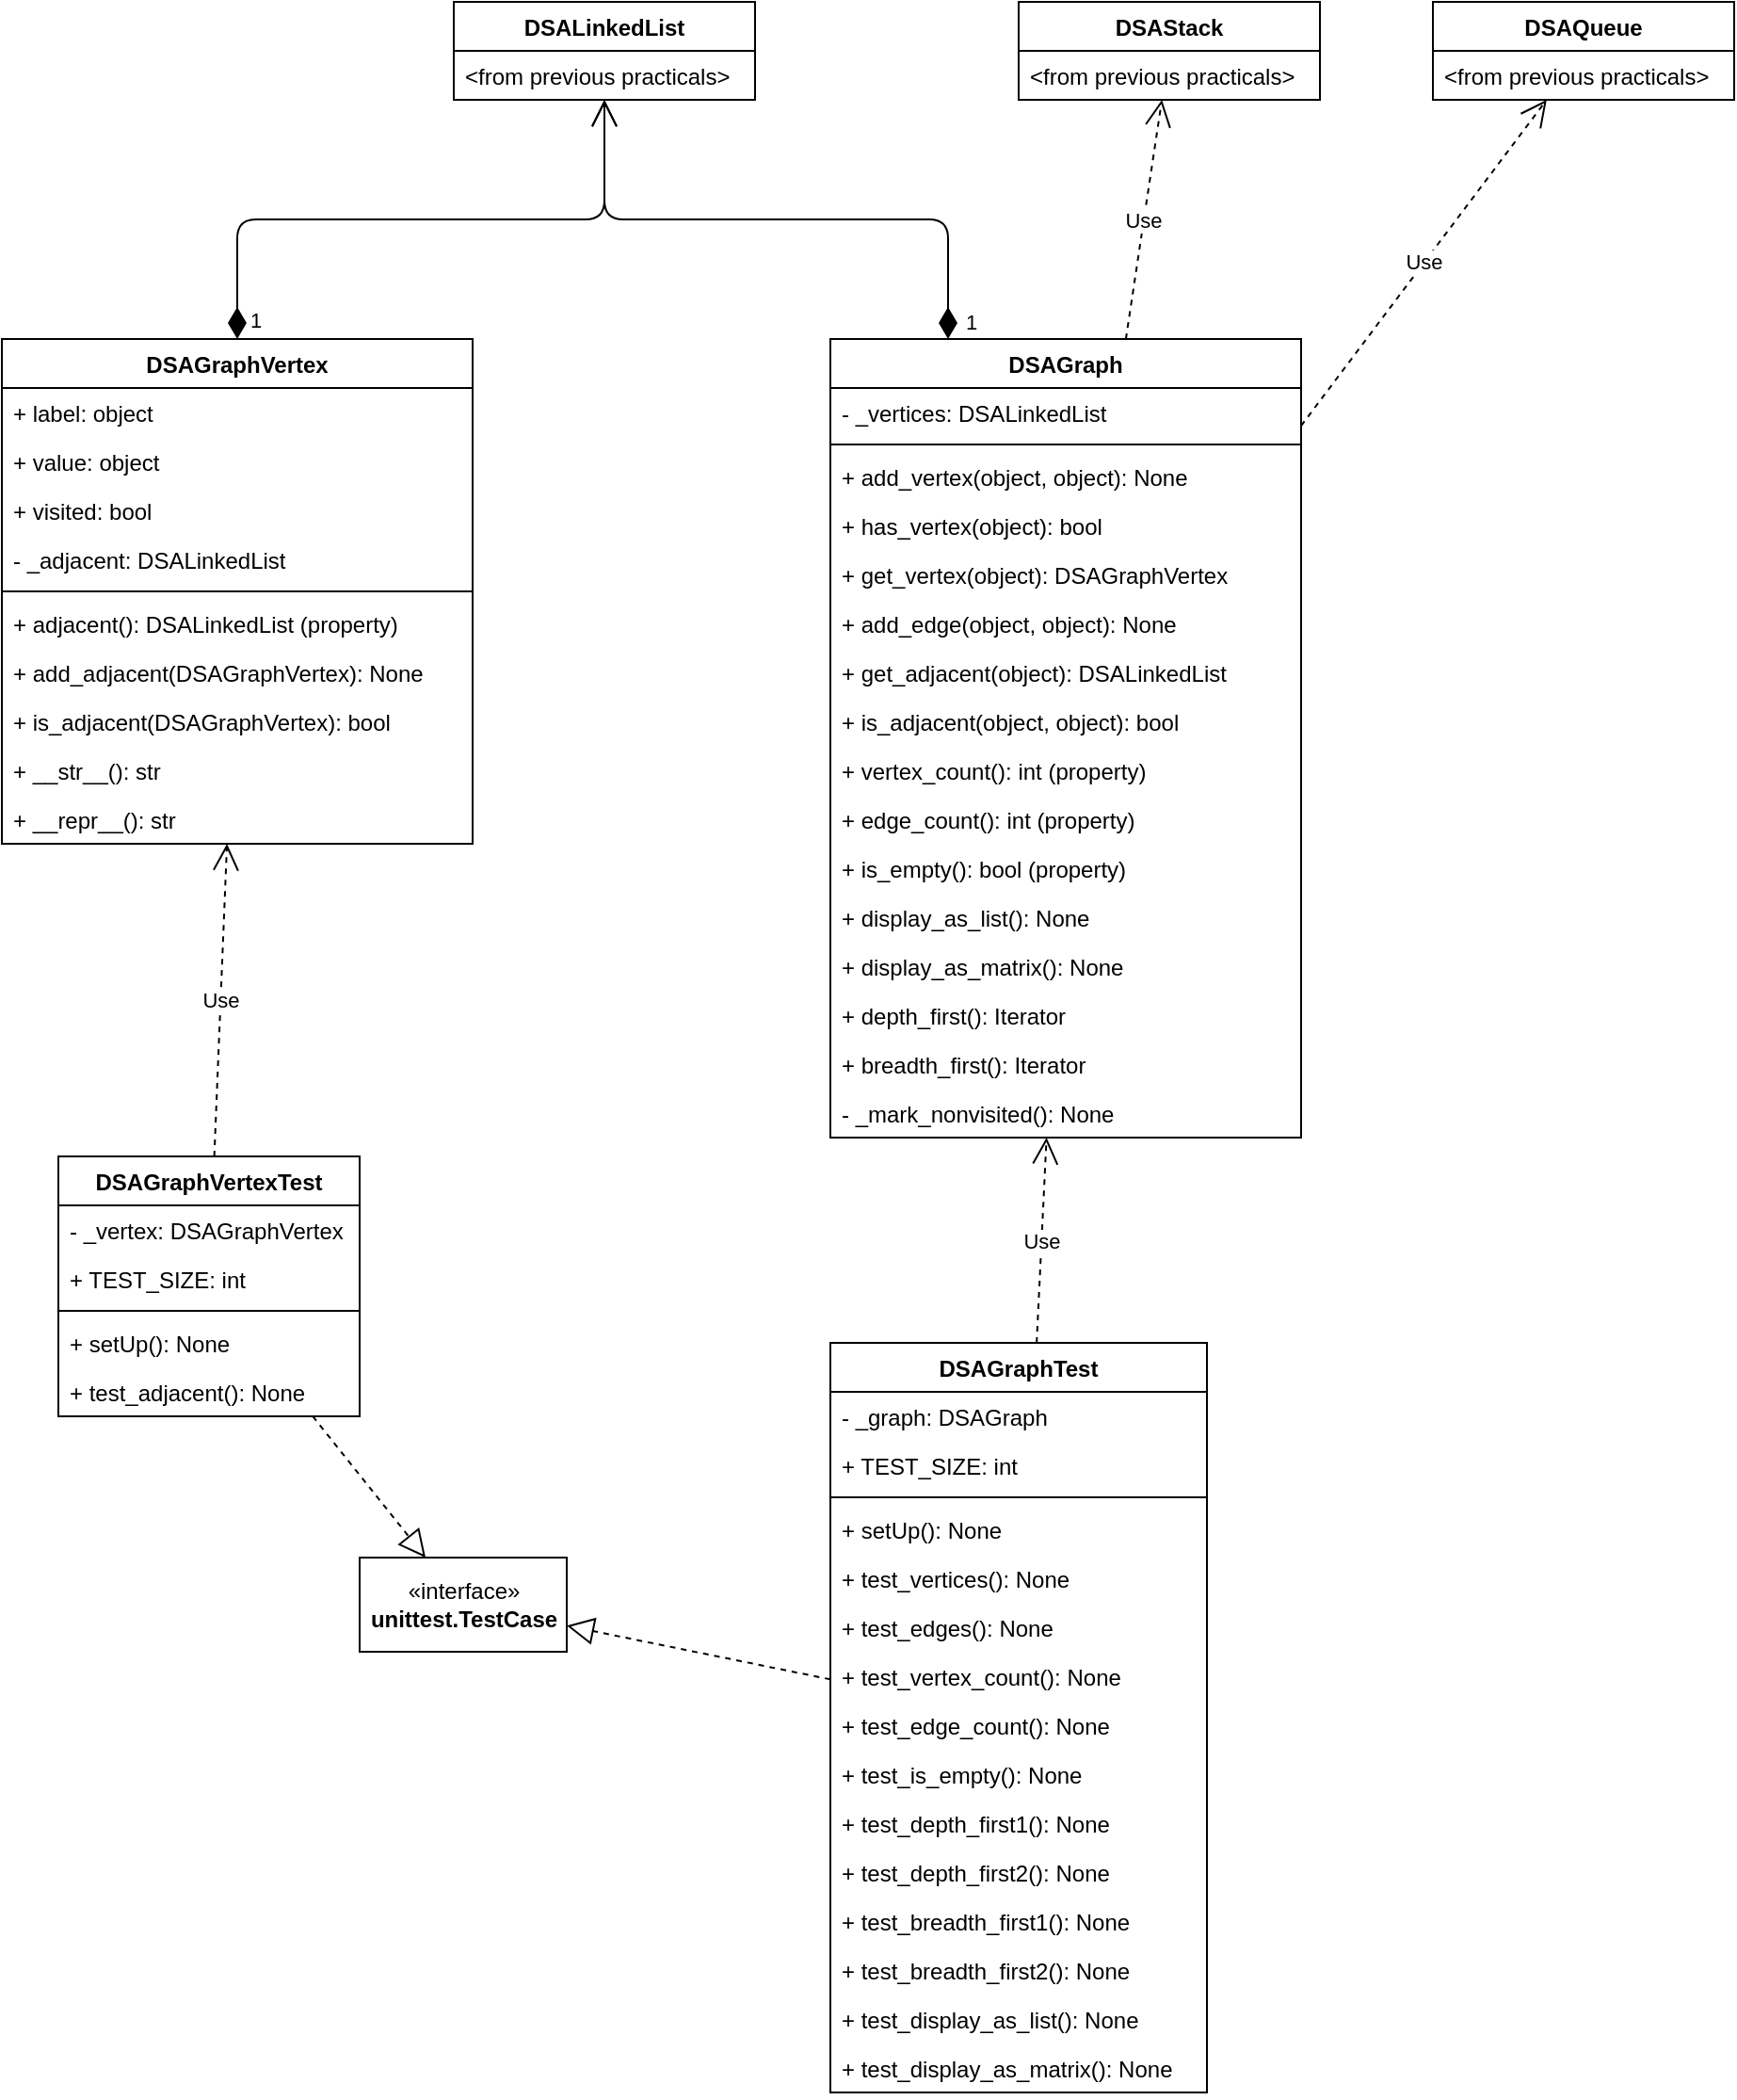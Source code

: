 <mxfile pages="1" version="11.2.8" type="device"><diagram id="qpqA-sJsl4YtewrL_Fn8" name="Page-1"><mxGraphModel dx="1422" dy="762" grid="1" gridSize="10" guides="1" tooltips="1" connect="1" arrows="1" fold="1" page="1" pageScale="1" pageWidth="1169" pageHeight="1654" math="0" shadow="0"><root><mxCell id="0"/><mxCell id="1" parent="0"/><mxCell id="rgTWz6OwyTQkIcWqFSW5-1" value="DSAGraphVertex" style="swimlane;fontStyle=1;align=center;verticalAlign=top;childLayout=stackLayout;horizontal=1;startSize=26;horizontalStack=0;resizeParent=1;resizeParentMax=0;resizeLast=0;collapsible=1;marginBottom=0;" parent="1" vertex="1"><mxGeometry x="40" y="216" width="250" height="268" as="geometry"/></mxCell><mxCell id="rgTWz6OwyTQkIcWqFSW5-2" value="+ label: object" style="text;strokeColor=none;fillColor=none;align=left;verticalAlign=top;spacingLeft=4;spacingRight=4;overflow=hidden;rotatable=0;points=[[0,0.5],[1,0.5]];portConstraint=eastwest;" parent="rgTWz6OwyTQkIcWqFSW5-1" vertex="1"><mxGeometry y="26" width="250" height="26" as="geometry"/></mxCell><mxCell id="rgTWz6OwyTQkIcWqFSW5-5" value="+ value: object" style="text;strokeColor=none;fillColor=none;align=left;verticalAlign=top;spacingLeft=4;spacingRight=4;overflow=hidden;rotatable=0;points=[[0,0.5],[1,0.5]];portConstraint=eastwest;" parent="rgTWz6OwyTQkIcWqFSW5-1" vertex="1"><mxGeometry y="52" width="250" height="26" as="geometry"/></mxCell><mxCell id="rgTWz6OwyTQkIcWqFSW5-6" value="+ visited: bool" style="text;strokeColor=none;fillColor=none;align=left;verticalAlign=top;spacingLeft=4;spacingRight=4;overflow=hidden;rotatable=0;points=[[0,0.5],[1,0.5]];portConstraint=eastwest;" parent="rgTWz6OwyTQkIcWqFSW5-1" vertex="1"><mxGeometry y="78" width="250" height="26" as="geometry"/></mxCell><mxCell id="rgTWz6OwyTQkIcWqFSW5-8" value="- _adjacent: DSALinkedList" style="text;strokeColor=none;fillColor=none;align=left;verticalAlign=top;spacingLeft=4;spacingRight=4;overflow=hidden;rotatable=0;points=[[0,0.5],[1,0.5]];portConstraint=eastwest;" parent="rgTWz6OwyTQkIcWqFSW5-1" vertex="1"><mxGeometry y="104" width="250" height="26" as="geometry"/></mxCell><mxCell id="rgTWz6OwyTQkIcWqFSW5-3" value="" style="line;strokeWidth=1;fillColor=none;align=left;verticalAlign=middle;spacingTop=-1;spacingLeft=3;spacingRight=3;rotatable=0;labelPosition=right;points=[];portConstraint=eastwest;" parent="rgTWz6OwyTQkIcWqFSW5-1" vertex="1"><mxGeometry y="130" width="250" height="8" as="geometry"/></mxCell><mxCell id="rgTWz6OwyTQkIcWqFSW5-12" value="+ adjacent(): DSALinkedList (property)" style="text;strokeColor=none;fillColor=none;align=left;verticalAlign=top;spacingLeft=4;spacingRight=4;overflow=hidden;rotatable=0;points=[[0,0.5],[1,0.5]];portConstraint=eastwest;" parent="rgTWz6OwyTQkIcWqFSW5-1" vertex="1"><mxGeometry y="138" width="250" height="26" as="geometry"/></mxCell><mxCell id="rgTWz6OwyTQkIcWqFSW5-4" value="+ add_adjacent(DSAGraphVertex): None" style="text;strokeColor=none;fillColor=none;align=left;verticalAlign=top;spacingLeft=4;spacingRight=4;overflow=hidden;rotatable=0;points=[[0,0.5],[1,0.5]];portConstraint=eastwest;" parent="rgTWz6OwyTQkIcWqFSW5-1" vertex="1"><mxGeometry y="164" width="250" height="26" as="geometry"/></mxCell><mxCell id="rgTWz6OwyTQkIcWqFSW5-9" value="+ is_adjacent(DSAGraphVertex): bool" style="text;strokeColor=none;fillColor=none;align=left;verticalAlign=top;spacingLeft=4;spacingRight=4;overflow=hidden;rotatable=0;points=[[0,0.5],[1,0.5]];portConstraint=eastwest;" parent="rgTWz6OwyTQkIcWqFSW5-1" vertex="1"><mxGeometry y="190" width="250" height="26" as="geometry"/></mxCell><mxCell id="rgTWz6OwyTQkIcWqFSW5-10" value="+ __str__(): str" style="text;strokeColor=none;fillColor=none;align=left;verticalAlign=top;spacingLeft=4;spacingRight=4;overflow=hidden;rotatable=0;points=[[0,0.5],[1,0.5]];portConstraint=eastwest;" parent="rgTWz6OwyTQkIcWqFSW5-1" vertex="1"><mxGeometry y="216" width="250" height="26" as="geometry"/></mxCell><mxCell id="rgTWz6OwyTQkIcWqFSW5-11" value="+ __repr__(): str" style="text;strokeColor=none;fillColor=none;align=left;verticalAlign=top;spacingLeft=4;spacingRight=4;overflow=hidden;rotatable=0;points=[[0,0.5],[1,0.5]];portConstraint=eastwest;" parent="rgTWz6OwyTQkIcWqFSW5-1" vertex="1"><mxGeometry y="242" width="250" height="26" as="geometry"/></mxCell><mxCell id="rgTWz6OwyTQkIcWqFSW5-13" value="DSALinkedList" style="swimlane;fontStyle=1;align=center;verticalAlign=top;childLayout=stackLayout;horizontal=1;startSize=26;horizontalStack=0;resizeParent=1;resizeParentMax=0;resizeLast=0;collapsible=1;marginBottom=0;" parent="1" vertex="1"><mxGeometry x="280" y="37" width="160" height="52" as="geometry"/></mxCell><mxCell id="rgTWz6OwyTQkIcWqFSW5-14" value="&lt;from previous practicals&gt;" style="text;strokeColor=none;fillColor=none;align=left;verticalAlign=top;spacingLeft=4;spacingRight=4;overflow=hidden;rotatable=0;points=[[0,0.5],[1,0.5]];portConstraint=eastwest;" parent="rgTWz6OwyTQkIcWqFSW5-13" vertex="1"><mxGeometry y="26" width="160" height="26" as="geometry"/></mxCell><mxCell id="rgTWz6OwyTQkIcWqFSW5-17" value="DSAQueue" style="swimlane;fontStyle=1;align=center;verticalAlign=top;childLayout=stackLayout;horizontal=1;startSize=26;horizontalStack=0;resizeParent=1;resizeParentMax=0;resizeLast=0;collapsible=1;marginBottom=0;" parent="1" vertex="1"><mxGeometry x="800" y="37" width="160" height="52" as="geometry"/></mxCell><mxCell id="rgTWz6OwyTQkIcWqFSW5-18" value="&lt;from previous practicals&gt;" style="text;strokeColor=none;fillColor=none;align=left;verticalAlign=top;spacingLeft=4;spacingRight=4;overflow=hidden;rotatable=0;points=[[0,0.5],[1,0.5]];portConstraint=eastwest;" parent="rgTWz6OwyTQkIcWqFSW5-17" vertex="1"><mxGeometry y="26" width="160" height="26" as="geometry"/></mxCell><mxCell id="rgTWz6OwyTQkIcWqFSW5-19" value="DSAStack" style="swimlane;fontStyle=1;align=center;verticalAlign=top;childLayout=stackLayout;horizontal=1;startSize=26;horizontalStack=0;resizeParent=1;resizeParentMax=0;resizeLast=0;collapsible=1;marginBottom=0;" parent="1" vertex="1"><mxGeometry x="580" y="37" width="160" height="52" as="geometry"/></mxCell><mxCell id="rgTWz6OwyTQkIcWqFSW5-20" value="&lt;from previous practicals&gt;" style="text;strokeColor=none;fillColor=none;align=left;verticalAlign=top;spacingLeft=4;spacingRight=4;overflow=hidden;rotatable=0;points=[[0,0.5],[1,0.5]];portConstraint=eastwest;" parent="rgTWz6OwyTQkIcWqFSW5-19" vertex="1"><mxGeometry y="26" width="160" height="26" as="geometry"/></mxCell><mxCell id="rgTWz6OwyTQkIcWqFSW5-25" value="DSAGraph" style="swimlane;fontStyle=1;align=center;verticalAlign=top;childLayout=stackLayout;horizontal=1;startSize=26;horizontalStack=0;resizeParent=1;resizeParentMax=0;resizeLast=0;collapsible=1;marginBottom=0;" parent="1" vertex="1"><mxGeometry x="480" y="216" width="250" height="424" as="geometry"/></mxCell><mxCell id="rgTWz6OwyTQkIcWqFSW5-26" value="- _vertices: DSALinkedList" style="text;strokeColor=none;fillColor=none;align=left;verticalAlign=top;spacingLeft=4;spacingRight=4;overflow=hidden;rotatable=0;points=[[0,0.5],[1,0.5]];portConstraint=eastwest;" parent="rgTWz6OwyTQkIcWqFSW5-25" vertex="1"><mxGeometry y="26" width="250" height="26" as="geometry"/></mxCell><mxCell id="rgTWz6OwyTQkIcWqFSW5-27" value="" style="line;strokeWidth=1;fillColor=none;align=left;verticalAlign=middle;spacingTop=-1;spacingLeft=3;spacingRight=3;rotatable=0;labelPosition=right;points=[];portConstraint=eastwest;" parent="rgTWz6OwyTQkIcWqFSW5-25" vertex="1"><mxGeometry y="52" width="250" height="8" as="geometry"/></mxCell><mxCell id="rgTWz6OwyTQkIcWqFSW5-28" value="+ add_vertex(object, object): None" style="text;strokeColor=none;fillColor=none;align=left;verticalAlign=top;spacingLeft=4;spacingRight=4;overflow=hidden;rotatable=0;points=[[0,0.5],[1,0.5]];portConstraint=eastwest;" parent="rgTWz6OwyTQkIcWqFSW5-25" vertex="1"><mxGeometry y="60" width="250" height="26" as="geometry"/></mxCell><mxCell id="rgTWz6OwyTQkIcWqFSW5-29" value="+ has_vertex(object): bool" style="text;strokeColor=none;fillColor=none;align=left;verticalAlign=top;spacingLeft=4;spacingRight=4;overflow=hidden;rotatable=0;points=[[0,0.5],[1,0.5]];portConstraint=eastwest;" parent="rgTWz6OwyTQkIcWqFSW5-25" vertex="1"><mxGeometry y="86" width="250" height="26" as="geometry"/></mxCell><mxCell id="rgTWz6OwyTQkIcWqFSW5-30" value="+ get_vertex(object): DSAGraphVertex" style="text;strokeColor=none;fillColor=none;align=left;verticalAlign=top;spacingLeft=4;spacingRight=4;overflow=hidden;rotatable=0;points=[[0,0.5],[1,0.5]];portConstraint=eastwest;" parent="rgTWz6OwyTQkIcWqFSW5-25" vertex="1"><mxGeometry y="112" width="250" height="26" as="geometry"/></mxCell><mxCell id="rgTWz6OwyTQkIcWqFSW5-31" value="+ add_edge(object, object): None" style="text;strokeColor=none;fillColor=none;align=left;verticalAlign=top;spacingLeft=4;spacingRight=4;overflow=hidden;rotatable=0;points=[[0,0.5],[1,0.5]];portConstraint=eastwest;" parent="rgTWz6OwyTQkIcWqFSW5-25" vertex="1"><mxGeometry y="138" width="250" height="26" as="geometry"/></mxCell><mxCell id="rgTWz6OwyTQkIcWqFSW5-32" value="+ get_adjacent(object): DSALinkedList" style="text;strokeColor=none;fillColor=none;align=left;verticalAlign=top;spacingLeft=4;spacingRight=4;overflow=hidden;rotatable=0;points=[[0,0.5],[1,0.5]];portConstraint=eastwest;" parent="rgTWz6OwyTQkIcWqFSW5-25" vertex="1"><mxGeometry y="164" width="250" height="26" as="geometry"/></mxCell><mxCell id="rgTWz6OwyTQkIcWqFSW5-33" value="+ is_adjacent(object, object): bool" style="text;strokeColor=none;fillColor=none;align=left;verticalAlign=top;spacingLeft=4;spacingRight=4;overflow=hidden;rotatable=0;points=[[0,0.5],[1,0.5]];portConstraint=eastwest;" parent="rgTWz6OwyTQkIcWqFSW5-25" vertex="1"><mxGeometry y="190" width="250" height="26" as="geometry"/></mxCell><mxCell id="rgTWz6OwyTQkIcWqFSW5-34" value="+ vertex_count(): int (property)" style="text;strokeColor=none;fillColor=none;align=left;verticalAlign=top;spacingLeft=4;spacingRight=4;overflow=hidden;rotatable=0;points=[[0,0.5],[1,0.5]];portConstraint=eastwest;" parent="rgTWz6OwyTQkIcWqFSW5-25" vertex="1"><mxGeometry y="216" width="250" height="26" as="geometry"/></mxCell><mxCell id="rgTWz6OwyTQkIcWqFSW5-35" value="+ edge_count(): int (property)" style="text;strokeColor=none;fillColor=none;align=left;verticalAlign=top;spacingLeft=4;spacingRight=4;overflow=hidden;rotatable=0;points=[[0,0.5],[1,0.5]];portConstraint=eastwest;" parent="rgTWz6OwyTQkIcWqFSW5-25" vertex="1"><mxGeometry y="242" width="250" height="26" as="geometry"/></mxCell><mxCell id="H5cdKa2NXZDfyeHN6l3v-3" value="+ is_empty(): bool (property)" style="text;strokeColor=none;fillColor=none;align=left;verticalAlign=top;spacingLeft=4;spacingRight=4;overflow=hidden;rotatable=0;points=[[0,0.5],[1,0.5]];portConstraint=eastwest;" vertex="1" parent="rgTWz6OwyTQkIcWqFSW5-25"><mxGeometry y="268" width="250" height="26" as="geometry"/></mxCell><mxCell id="rgTWz6OwyTQkIcWqFSW5-36" value="+ display_as_list(): None" style="text;strokeColor=none;fillColor=none;align=left;verticalAlign=top;spacingLeft=4;spacingRight=4;overflow=hidden;rotatable=0;points=[[0,0.5],[1,0.5]];portConstraint=eastwest;" parent="rgTWz6OwyTQkIcWqFSW5-25" vertex="1"><mxGeometry y="294" width="250" height="26" as="geometry"/></mxCell><mxCell id="rgTWz6OwyTQkIcWqFSW5-37" value="+ display_as_matrix(): None" style="text;strokeColor=none;fillColor=none;align=left;verticalAlign=top;spacingLeft=4;spacingRight=4;overflow=hidden;rotatable=0;points=[[0,0.5],[1,0.5]];portConstraint=eastwest;" parent="rgTWz6OwyTQkIcWqFSW5-25" vertex="1"><mxGeometry y="320" width="250" height="26" as="geometry"/></mxCell><mxCell id="rgTWz6OwyTQkIcWqFSW5-38" value="+ depth_first(): Iterator" style="text;strokeColor=none;fillColor=none;align=left;verticalAlign=top;spacingLeft=4;spacingRight=4;overflow=hidden;rotatable=0;points=[[0,0.5],[1,0.5]];portConstraint=eastwest;" parent="rgTWz6OwyTQkIcWqFSW5-25" vertex="1"><mxGeometry y="346" width="250" height="26" as="geometry"/></mxCell><mxCell id="rgTWz6OwyTQkIcWqFSW5-39" value="+ breadth_first(): Iterator" style="text;strokeColor=none;fillColor=none;align=left;verticalAlign=top;spacingLeft=4;spacingRight=4;overflow=hidden;rotatable=0;points=[[0,0.5],[1,0.5]];portConstraint=eastwest;" parent="rgTWz6OwyTQkIcWqFSW5-25" vertex="1"><mxGeometry y="372" width="250" height="26" as="geometry"/></mxCell><mxCell id="rgTWz6OwyTQkIcWqFSW5-40" value="- _mark_nonvisited(): None" style="text;strokeColor=none;fillColor=none;align=left;verticalAlign=top;spacingLeft=4;spacingRight=4;overflow=hidden;rotatable=0;points=[[0,0.5],[1,0.5]];portConstraint=eastwest;" parent="rgTWz6OwyTQkIcWqFSW5-25" vertex="1"><mxGeometry y="398" width="250" height="26" as="geometry"/></mxCell><mxCell id="rgTWz6OwyTQkIcWqFSW5-41" value="1" style="endArrow=open;html=1;endSize=12;startArrow=diamondThin;startSize=14;startFill=1;edgeStyle=orthogonalEdgeStyle;align=left;verticalAlign=bottom;" parent="1" source="rgTWz6OwyTQkIcWqFSW5-1" target="rgTWz6OwyTQkIcWqFSW5-13" edge="1"><mxGeometry x="-0.576" y="-62" relative="1" as="geometry"><mxPoint x="40" y="635" as="sourcePoint"/><mxPoint x="200" y="635" as="targetPoint"/><mxPoint as="offset"/></mxGeometry></mxCell><mxCell id="rgTWz6OwyTQkIcWqFSW5-42" value="1" style="endArrow=open;html=1;endSize=12;startArrow=diamondThin;startSize=14;startFill=1;edgeStyle=orthogonalEdgeStyle;align=left;verticalAlign=bottom;exitX=0.25;exitY=0;exitDx=0;exitDy=0;" parent="1" source="rgTWz6OwyTQkIcWqFSW5-25" target="rgTWz6OwyTQkIcWqFSW5-13" edge="1"><mxGeometry x="-0.591" y="64" relative="1" as="geometry"><mxPoint x="40" y="635" as="sourcePoint"/><mxPoint x="200" y="635" as="targetPoint"/><mxPoint x="7" y="-1" as="offset"/></mxGeometry></mxCell><mxCell id="rgTWz6OwyTQkIcWqFSW5-43" value="Use" style="endArrow=open;endSize=12;dashed=1;html=1;" parent="1" source="rgTWz6OwyTQkIcWqFSW5-25" target="rgTWz6OwyTQkIcWqFSW5-19" edge="1"><mxGeometry width="160" relative="1" as="geometry"><mxPoint x="40" y="635" as="sourcePoint"/><mxPoint x="200" y="635" as="targetPoint"/></mxGeometry></mxCell><mxCell id="rgTWz6OwyTQkIcWqFSW5-44" value="Use" style="endArrow=open;endSize=12;dashed=1;html=1;" parent="1" source="rgTWz6OwyTQkIcWqFSW5-25" target="rgTWz6OwyTQkIcWqFSW5-17" edge="1"><mxGeometry width="160" relative="1" as="geometry"><mxPoint x="40" y="635" as="sourcePoint"/><mxPoint x="200" y="635" as="targetPoint"/></mxGeometry></mxCell><mxCell id="rgTWz6OwyTQkIcWqFSW5-45" value="DSAGraphVertexTest" style="swimlane;fontStyle=1;align=center;verticalAlign=top;childLayout=stackLayout;horizontal=1;startSize=26;horizontalStack=0;resizeParent=1;resizeParentMax=0;resizeLast=0;collapsible=1;marginBottom=0;" parent="1" vertex="1"><mxGeometry x="70" y="650" width="160" height="138" as="geometry"/></mxCell><mxCell id="rgTWz6OwyTQkIcWqFSW5-46" value="- _vertex: DSAGraphVertex" style="text;strokeColor=none;fillColor=none;align=left;verticalAlign=top;spacingLeft=4;spacingRight=4;overflow=hidden;rotatable=0;points=[[0,0.5],[1,0.5]];portConstraint=eastwest;" parent="rgTWz6OwyTQkIcWqFSW5-45" vertex="1"><mxGeometry y="26" width="160" height="26" as="geometry"/></mxCell><mxCell id="rgTWz6OwyTQkIcWqFSW5-70" value="+ TEST_SIZE: int" style="text;strokeColor=none;fillColor=none;align=left;verticalAlign=top;spacingLeft=4;spacingRight=4;overflow=hidden;rotatable=0;points=[[0,0.5],[1,0.5]];portConstraint=eastwest;" parent="rgTWz6OwyTQkIcWqFSW5-45" vertex="1"><mxGeometry y="52" width="160" height="26" as="geometry"/></mxCell><mxCell id="rgTWz6OwyTQkIcWqFSW5-47" value="" style="line;strokeWidth=1;fillColor=none;align=left;verticalAlign=middle;spacingTop=-1;spacingLeft=3;spacingRight=3;rotatable=0;labelPosition=right;points=[];portConstraint=eastwest;" parent="rgTWz6OwyTQkIcWqFSW5-45" vertex="1"><mxGeometry y="78" width="160" height="8" as="geometry"/></mxCell><mxCell id="rgTWz6OwyTQkIcWqFSW5-48" value="+ setUp(): None" style="text;strokeColor=none;fillColor=none;align=left;verticalAlign=top;spacingLeft=4;spacingRight=4;overflow=hidden;rotatable=0;points=[[0,0.5],[1,0.5]];portConstraint=eastwest;" parent="rgTWz6OwyTQkIcWqFSW5-45" vertex="1"><mxGeometry y="86" width="160" height="26" as="geometry"/></mxCell><mxCell id="rgTWz6OwyTQkIcWqFSW5-50" value="+ test_adjacent(): None" style="text;strokeColor=none;fillColor=none;align=left;verticalAlign=top;spacingLeft=4;spacingRight=4;overflow=hidden;rotatable=0;points=[[0,0.5],[1,0.5]];portConstraint=eastwest;" parent="rgTWz6OwyTQkIcWqFSW5-45" vertex="1"><mxGeometry y="112" width="160" height="26" as="geometry"/></mxCell><mxCell id="rgTWz6OwyTQkIcWqFSW5-49" value="«interface»&lt;br&gt;&lt;b&gt;unittest.TestCase&lt;/b&gt;" style="html=1;" parent="1" vertex="1"><mxGeometry x="230" y="863" width="110" height="50" as="geometry"/></mxCell><mxCell id="rgTWz6OwyTQkIcWqFSW5-53" value="Use" style="endArrow=open;endSize=12;dashed=1;html=1;" parent="1" source="rgTWz6OwyTQkIcWqFSW5-45" target="rgTWz6OwyTQkIcWqFSW5-1" edge="1"><mxGeometry width="160" relative="1" as="geometry"><mxPoint x="150" y="880" as="sourcePoint"/><mxPoint x="310" y="880" as="targetPoint"/></mxGeometry></mxCell><mxCell id="rgTWz6OwyTQkIcWqFSW5-54" value="DSAGraphTest" style="swimlane;fontStyle=1;align=center;verticalAlign=top;childLayout=stackLayout;horizontal=1;startSize=26;horizontalStack=0;resizeParent=1;resizeParentMax=0;resizeLast=0;collapsible=1;marginBottom=0;" parent="1" vertex="1"><mxGeometry x="480" y="749" width="200" height="398" as="geometry"/></mxCell><mxCell id="rgTWz6OwyTQkIcWqFSW5-55" value="- _graph: DSAGraph" style="text;strokeColor=none;fillColor=none;align=left;verticalAlign=top;spacingLeft=4;spacingRight=4;overflow=hidden;rotatable=0;points=[[0,0.5],[1,0.5]];portConstraint=eastwest;" parent="rgTWz6OwyTQkIcWqFSW5-54" vertex="1"><mxGeometry y="26" width="200" height="26" as="geometry"/></mxCell><mxCell id="rgTWz6OwyTQkIcWqFSW5-59" value="+ TEST_SIZE: int" style="text;strokeColor=none;fillColor=none;align=left;verticalAlign=top;spacingLeft=4;spacingRight=4;overflow=hidden;rotatable=0;points=[[0,0.5],[1,0.5]];portConstraint=eastwest;" parent="rgTWz6OwyTQkIcWqFSW5-54" vertex="1"><mxGeometry y="52" width="200" height="26" as="geometry"/></mxCell><mxCell id="rgTWz6OwyTQkIcWqFSW5-56" value="" style="line;strokeWidth=1;fillColor=none;align=left;verticalAlign=middle;spacingTop=-1;spacingLeft=3;spacingRight=3;rotatable=0;labelPosition=right;points=[];portConstraint=eastwest;" parent="rgTWz6OwyTQkIcWqFSW5-54" vertex="1"><mxGeometry y="78" width="200" height="8" as="geometry"/></mxCell><mxCell id="rgTWz6OwyTQkIcWqFSW5-57" value="+ setUp(): None" style="text;strokeColor=none;fillColor=none;align=left;verticalAlign=top;spacingLeft=4;spacingRight=4;overflow=hidden;rotatable=0;points=[[0,0.5],[1,0.5]];portConstraint=eastwest;" parent="rgTWz6OwyTQkIcWqFSW5-54" vertex="1"><mxGeometry y="86" width="200" height="26" as="geometry"/></mxCell><mxCell id="rgTWz6OwyTQkIcWqFSW5-60" value="+ test_vertices(): None" style="text;strokeColor=none;fillColor=none;align=left;verticalAlign=top;spacingLeft=4;spacingRight=4;overflow=hidden;rotatable=0;points=[[0,0.5],[1,0.5]];portConstraint=eastwest;" parent="rgTWz6OwyTQkIcWqFSW5-54" vertex="1"><mxGeometry y="112" width="200" height="26" as="geometry"/></mxCell><mxCell id="rgTWz6OwyTQkIcWqFSW5-61" value="+ test_edges(): None" style="text;strokeColor=none;fillColor=none;align=left;verticalAlign=top;spacingLeft=4;spacingRight=4;overflow=hidden;rotatable=0;points=[[0,0.5],[1,0.5]];portConstraint=eastwest;" parent="rgTWz6OwyTQkIcWqFSW5-54" vertex="1"><mxGeometry y="138" width="200" height="26" as="geometry"/></mxCell><mxCell id="rgTWz6OwyTQkIcWqFSW5-62" value="+ test_vertex_count(): None" style="text;strokeColor=none;fillColor=none;align=left;verticalAlign=top;spacingLeft=4;spacingRight=4;overflow=hidden;rotatable=0;points=[[0,0.5],[1,0.5]];portConstraint=eastwest;" parent="rgTWz6OwyTQkIcWqFSW5-54" vertex="1"><mxGeometry y="164" width="200" height="26" as="geometry"/></mxCell><mxCell id="rgTWz6OwyTQkIcWqFSW5-63" value="+ test_edge_count(): None" style="text;strokeColor=none;fillColor=none;align=left;verticalAlign=top;spacingLeft=4;spacingRight=4;overflow=hidden;rotatable=0;points=[[0,0.5],[1,0.5]];portConstraint=eastwest;" parent="rgTWz6OwyTQkIcWqFSW5-54" vertex="1"><mxGeometry y="190" width="200" height="26" as="geometry"/></mxCell><mxCell id="H5cdKa2NXZDfyeHN6l3v-4" value="+ test_is_empty(): None" style="text;strokeColor=none;fillColor=none;align=left;verticalAlign=top;spacingLeft=4;spacingRight=4;overflow=hidden;rotatable=0;points=[[0,0.5],[1,0.5]];portConstraint=eastwest;" vertex="1" parent="rgTWz6OwyTQkIcWqFSW5-54"><mxGeometry y="216" width="200" height="26" as="geometry"/></mxCell><mxCell id="rgTWz6OwyTQkIcWqFSW5-64" value="+ test_depth_first1(): None" style="text;strokeColor=none;fillColor=none;align=left;verticalAlign=top;spacingLeft=4;spacingRight=4;overflow=hidden;rotatable=0;points=[[0,0.5],[1,0.5]];portConstraint=eastwest;" parent="rgTWz6OwyTQkIcWqFSW5-54" vertex="1"><mxGeometry y="242" width="200" height="26" as="geometry"/></mxCell><mxCell id="H5cdKa2NXZDfyeHN6l3v-1" value="+ test_depth_first2(): None" style="text;strokeColor=none;fillColor=none;align=left;verticalAlign=top;spacingLeft=4;spacingRight=4;overflow=hidden;rotatable=0;points=[[0,0.5],[1,0.5]];portConstraint=eastwest;" vertex="1" parent="rgTWz6OwyTQkIcWqFSW5-54"><mxGeometry y="268" width="200" height="26" as="geometry"/></mxCell><mxCell id="rgTWz6OwyTQkIcWqFSW5-65" value="+ test_breadth_first1(): None" style="text;strokeColor=none;fillColor=none;align=left;verticalAlign=top;spacingLeft=4;spacingRight=4;overflow=hidden;rotatable=0;points=[[0,0.5],[1,0.5]];portConstraint=eastwest;" parent="rgTWz6OwyTQkIcWqFSW5-54" vertex="1"><mxGeometry y="294" width="200" height="26" as="geometry"/></mxCell><mxCell id="H5cdKa2NXZDfyeHN6l3v-2" value="+ test_breadth_first2(): None" style="text;strokeColor=none;fillColor=none;align=left;verticalAlign=top;spacingLeft=4;spacingRight=4;overflow=hidden;rotatable=0;points=[[0,0.5],[1,0.5]];portConstraint=eastwest;" vertex="1" parent="rgTWz6OwyTQkIcWqFSW5-54"><mxGeometry y="320" width="200" height="26" as="geometry"/></mxCell><mxCell id="rgTWz6OwyTQkIcWqFSW5-66" value="+ test_display_as_list(): None" style="text;strokeColor=none;fillColor=none;align=left;verticalAlign=top;spacingLeft=4;spacingRight=4;overflow=hidden;rotatable=0;points=[[0,0.5],[1,0.5]];portConstraint=eastwest;" parent="rgTWz6OwyTQkIcWqFSW5-54" vertex="1"><mxGeometry y="346" width="200" height="26" as="geometry"/></mxCell><mxCell id="rgTWz6OwyTQkIcWqFSW5-67" value="+ test_display_as_matrix(): None" style="text;strokeColor=none;fillColor=none;align=left;verticalAlign=top;spacingLeft=4;spacingRight=4;overflow=hidden;rotatable=0;points=[[0,0.5],[1,0.5]];portConstraint=eastwest;" parent="rgTWz6OwyTQkIcWqFSW5-54" vertex="1"><mxGeometry y="372" width="200" height="26" as="geometry"/></mxCell><mxCell id="rgTWz6OwyTQkIcWqFSW5-58" value="Use" style="endArrow=open;endSize=12;dashed=1;html=1;" parent="1" source="rgTWz6OwyTQkIcWqFSW5-54" target="rgTWz6OwyTQkIcWqFSW5-25" edge="1"><mxGeometry width="160" relative="1" as="geometry"><mxPoint x="350" y="970" as="sourcePoint"/><mxPoint x="510" y="970" as="targetPoint"/></mxGeometry></mxCell><mxCell id="rgTWz6OwyTQkIcWqFSW5-68" value="" style="endArrow=block;dashed=1;endFill=0;endSize=12;html=1;" parent="1" source="rgTWz6OwyTQkIcWqFSW5-54" target="rgTWz6OwyTQkIcWqFSW5-49" edge="1"><mxGeometry width="160" relative="1" as="geometry"><mxPoint x="40" y="1090" as="sourcePoint"/><mxPoint x="200" y="1090" as="targetPoint"/></mxGeometry></mxCell><mxCell id="rgTWz6OwyTQkIcWqFSW5-69" value="" style="endArrow=block;dashed=1;endFill=0;endSize=12;html=1;" parent="1" source="rgTWz6OwyTQkIcWqFSW5-45" target="rgTWz6OwyTQkIcWqFSW5-49" edge="1"><mxGeometry width="160" relative="1" as="geometry"><mxPoint x="40" y="1090" as="sourcePoint"/><mxPoint x="200" y="1090" as="targetPoint"/></mxGeometry></mxCell></root></mxGraphModel></diagram></mxfile>